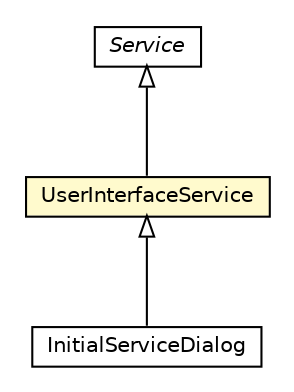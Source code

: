 #!/usr/local/bin/dot
#
# Class diagram 
# Generated by UMLGraph version R5_6-24-gf6e263 (http://www.umlgraph.org/)
#

digraph G {
	edge [fontname="Helvetica",fontsize=10,labelfontname="Helvetica",labelfontsize=10];
	node [fontname="Helvetica",fontsize=10,shape=plaintext];
	nodesep=0.25;
	ranksep=0.5;
	// org.universAAL.middleware.service.owl.Service
	c8373428 [label=<<table title="org.universAAL.middleware.service.owl.Service" border="0" cellborder="1" cellspacing="0" cellpadding="2" port="p" href="./Service.html">
		<tr><td><table border="0" cellspacing="0" cellpadding="1">
<tr><td align="center" balign="center"><font face="Helvetica-Oblique"> Service </font></td></tr>
		</table></td></tr>
		</table>>, URL="./Service.html", fontname="Helvetica", fontcolor="black", fontsize=10.0];
	// org.universAAL.middleware.service.owl.UserInterfaceService
	c8373429 [label=<<table title="org.universAAL.middleware.service.owl.UserInterfaceService" border="0" cellborder="1" cellspacing="0" cellpadding="2" port="p" bgcolor="lemonChiffon" href="./UserInterfaceService.html">
		<tr><td><table border="0" cellspacing="0" cellpadding="1">
<tr><td align="center" balign="center"> UserInterfaceService </td></tr>
		</table></td></tr>
		</table>>, URL="./UserInterfaceService.html", fontname="Helvetica", fontcolor="black", fontsize=10.0];
	// org.universAAL.middleware.service.owl.InitialServiceDialog
	c8373430 [label=<<table title="org.universAAL.middleware.service.owl.InitialServiceDialog" border="0" cellborder="1" cellspacing="0" cellpadding="2" port="p" href="./InitialServiceDialog.html">
		<tr><td><table border="0" cellspacing="0" cellpadding="1">
<tr><td align="center" balign="center"> InitialServiceDialog </td></tr>
		</table></td></tr>
		</table>>, URL="./InitialServiceDialog.html", fontname="Helvetica", fontcolor="black", fontsize=10.0];
	//org.universAAL.middleware.service.owl.UserInterfaceService extends org.universAAL.middleware.service.owl.Service
	c8373428:p -> c8373429:p [dir=back,arrowtail=empty];
	//org.universAAL.middleware.service.owl.InitialServiceDialog extends org.universAAL.middleware.service.owl.UserInterfaceService
	c8373429:p -> c8373430:p [dir=back,arrowtail=empty];
}

